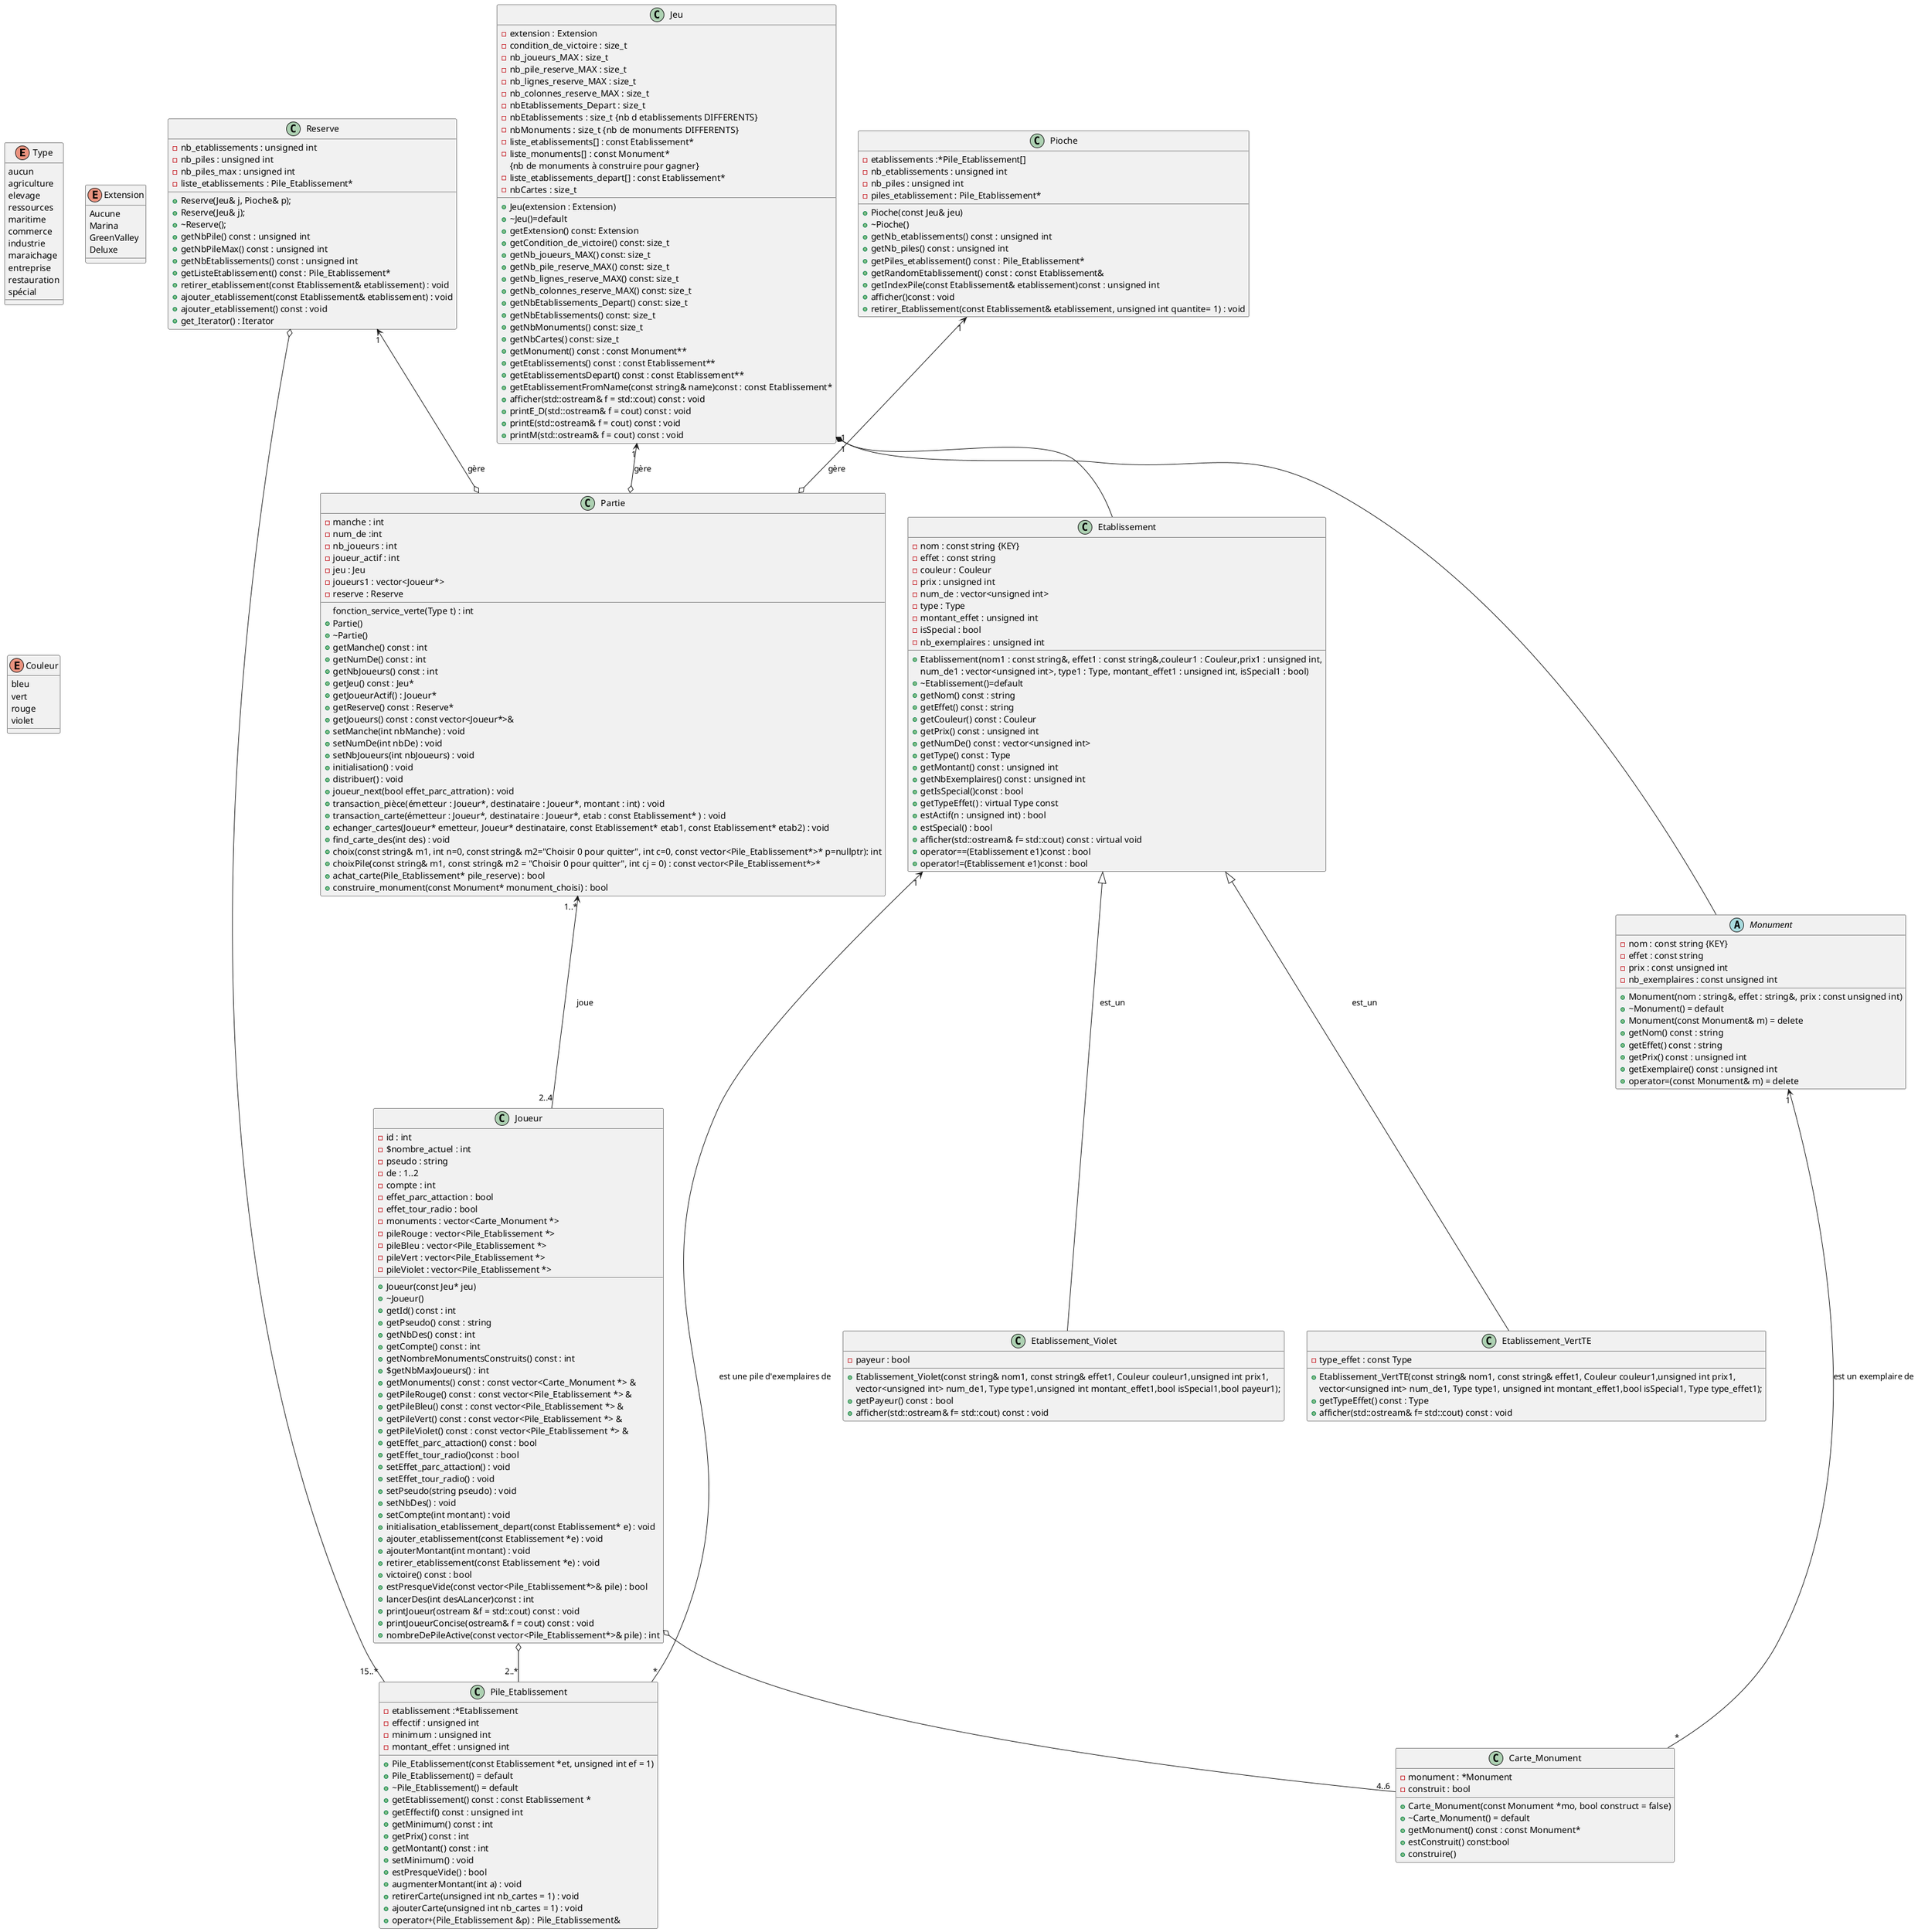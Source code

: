 @startuml


enum Type
enum Extension
enum Couleur
class Partie
class Jeu
class Monument
class Reserve
class Joueur
class Pile_Etablissement
class Pioche
class Etablissement

enum Type{
aucun
agriculture
elevage
ressources
maritime
commerce
industrie
maraichage
entreprise
restauration
spécial
}
enum Couleur {
bleu
vert
rouge
violet
}
enum Extension {
Aucune
Marina
GreenValley
Deluxe
}


class Jeu{
-extension : Extension
-condition_de_victoire : size_t
-nb_joueurs_MAX : size_t
-nb_pile_reserve_MAX : size_t
-nb_lignes_reserve_MAX : size_t
-nb_colonnes_reserve_MAX : size_t
-nbEtablissements_Depart : size_t
-nbEtablissements : size_t {nb d etablissements DIFFERENTS}
-nbMonuments : size_t {nb de monuments DIFFERENTS}
-liste_etablissements[] : const Etablissement* 
-liste_monuments[] : const Monument* 
{nb de monuments à construire pour gagner}
-liste_etablissements_depart[] : const Etablissement*
-nbCartes : size_t
}
Jeu : +Jeu(extension : Extension)
' Jeu : +Jeu(Extension e = Extension::Aucune, const size_t& cdv = 4, size_t nbj = 4,size_t nbpr = 15, size_t nblr = 3,
' Jeu : size_t nbcr = 5, size_t nbed = 2, size_t nbe = 15, size_t nbm = 4, size_t nbc = 108)
Jeu : + ~Jeu()=default

Jeu : +getExtension() const: Extension
Jeu : +getCondition_de_victoire() const: size_t
Jeu : +getNb_joueurs_MAX() const: size_t
Jeu : +getNb_pile_reserve_MAX() const: size_t
Jeu : +getNb_lignes_reserve_MAX() const: size_t
Jeu : +getNb_colonnes_reserve_MAX() const: size_t
Jeu : +getNbEtablissements_Depart() const: size_t
Jeu : +getNbEtablissements() const: size_t
Jeu : +getNbMonuments() const: size_t
Jeu : +getNbCartes() const: size_t
Jeu : +getMonument() const : const Monument**
Jeu : +getEtablissements() const : const Etablissement**
Jeu : +getEtablissementsDepart() const : const Etablissement** 
Jeu : +getEtablissementFromName(const string& name)const : const Etablissement* 

Jeu : +afficher(std::ostream& f = std::cout) const : void
Jeu : +printE_D(std::ostream& f = cout) const : void
Jeu : +printE(std::ostream& f = cout) const : void
Jeu : +printM(std::ostream& f = cout) const : void

class Etablissement{
 -nom : const string {KEY}
 -effet : const string
 -couleur : Couleur
 -prix : unsigned int
 -num_de : vector<unsigned int>
 -type : Type
 -montant_effet : unsigned int
 -isSpecial : bool
 -nb_exemplaires : unsigned int
}
Etablissement : +Etablissement(nom1 : const string&, effet1 : const string&,couleur1 : Couleur,prix1 : unsigned int,
Etablissement : num_de1 : vector<unsigned int>, type1 : Type, montant_effet1 : unsigned int, isSpecial1 : bool)
Etablissement : + ~Etablissement()=default

Etablissement : +getNom() const : string
Etablissement : +getEffet() const : string
Etablissement : +getCouleur() const : Couleur
Etablissement : +getPrix() const : unsigned int
Etablissement : +getNumDe() const : vector<unsigned int>
Etablissement : +getType() const : Type
Etablissement : +getMontant() const : unsigned int
Etablissement : +getNbExemplaires() const : unsigned int 
Etablissement : +getIsSpecial()const : bool
Etablissement : +getTypeEffet() : virtual Type const

Etablissement : +estActif(n : unsigned int) : bool
Etablissement : +estSpecial() : bool
Etablissement : +afficher(std::ostream& f= std::cout) const : virtual void
Etablissement : +operator==(Etablissement e1)const : bool
Etablissement : +operator!=(Etablissement e1)const : bool

class Etablissement_Violet{
 -payeur : bool
} 
'  TODO : Modifier l'ordre des types
Etablissement_Violet : +Etablissement_Violet(const string& nom1, const string& effet1, Couleur couleur1,unsigned int prix1,
Etablissement_Violet : vector<unsigned int> num_de1, Type type1,unsigned int montant_effet1,bool isSpecial1,bool payeur1);

Etablissement_Violet : +getPayeur() const : bool

Etablissement_Violet : +afficher(std::ostream& f= std::cout) const : void


class Etablissement_VertTE{
  -type_effet : const Type 
}
Etablissement_VertTE : +Etablissement_VertTE(const string& nom1, const string& effet1, Couleur couleur1,unsigned int prix1,    
Etablissement_VertTE : vector<unsigned int> num_de1, Type type1, unsigned int montant_effet1,bool isSpecial1, Type type_effet1);

Etablissement_VertTE : +getTypeEffet() const : Type 

Etablissement_VertTE : +afficher(std::ostream& f= std::cout) const : void

class Carte_Monument {
 -monument : *Monument
 -construit : bool
}
Carte_Monument : +Carte_Monument(const Monument *mo, bool construct = false)
Carte_Monument : + ~Carte_Monument() = default

Carte_Monument : +getMonument() const : const Monument* 

Carte_Monument : +estConstruit() const:bool
Carte_Monument : +construire()


class  Joueur{
 -id : int
 -$nombre_actuel : int
 -pseudo : string
 -de : 1..2
 -compte : int
  -effet_parc_attaction : bool
  -effet_tour_radio : bool
-monuments : vector<Carte_Monument *> 
-pileRouge : vector<Pile_Etablissement *>
-pileBleu : vector<Pile_Etablissement *>
-pileVert : vector<Pile_Etablissement *>
-pileViolet : vector<Pile_Etablissement *>
}
Joueur : +Joueur(const Jeu* jeu)
Joueur : + ~Joueur()

Joueur : +getId() const : int 
Joueur : +getPseudo() const : string 
Joueur : +getNbDes() const : int
Joueur : +getCompte() const : int
Joueur : +getNombreMonumentsConstruits() const : int
Joueur : +$getNbMaxJoueurs() : int
Joueur : +getMonuments() const : const vector<Carte_Monument *> &
Joueur : +getPileRouge() const : const vector<Pile_Etablissement *> & 
Joueur : +getPileBleu() const : const vector<Pile_Etablissement *> &
Joueur : +getPileVert() const : const vector<Pile_Etablissement *> &
Joueur : +getPileViolet() const : const vector<Pile_Etablissement *> &
Joueur : +getEffet_parc_attaction() const : bool
Joueur : +getEffet_tour_radio()const : bool

Joueur : +setEffet_parc_attaction() : void
Joueur : +setEffet_tour_radio() : void
Joueur : +setPseudo(string pseudo) : void
Joueur : +setNbDes() : void
Joueur : +setCompte(int montant) : void

Joueur : +initialisation_etablissement_depart(const Etablissement* e) : void
Joueur : +ajouter_etablissement(const Etablissement *e) : void
Joueur : +ajouterMontant(int montant) : void
Joueur : +retirer_etablissement(const Etablissement *e) : void
Joueur : +victoire() const : bool
Joueur : +estPresqueVide(const vector<Pile_Etablissement*>& pile) : bool
Joueur : +lancerDes(int desALancer)const : int
Joueur : +printJoueur(ostream &f = std::cout) const : void
Joueur : +printJoueurConcise(ostream& f = cout) const : void
Joueur : +nombreDePileActive(const vector<Pile_Etablissement*>& pile) : int

abstract Monument {
 -nom : const string {KEY}
 -effet : const string
 -prix : const unsigned int
 -nb_exemplaires : const unsigned int
}
Monument : +Monument(nom : string&, effet : string&, prix : const unsigned int)
Monument : + ~Monument() = default
Monument : +Monument(const Monument& m) = delete

Monument : +getNom() const : string
Monument : +getEffet() const : string
Monument : +getPrix() const : unsigned int
Monument : +getExemplaire() const : unsigned int

Monument : +operator=(const Monument& m) = delete


class Pile_Etablissement{
 -etablissement :*Etablissement
 -effectif : unsigned int
  -minimum : unsigned int
  -montant_effet : unsigned int
}
Pile_Etablissement : +Pile_Etablissement(const Etablissement *et, unsigned int ef = 1)
Pile_Etablissement : +Pile_Etablissement() = default
Pile_Etablissement : + ~Pile_Etablissement() = default

Pile_Etablissement : +getEtablissement() const : const Etablissement * 
Pile_Etablissement : +getEffectif() const : unsigned int 
Pile_Etablissement : +getMinimum() const : int
Pile_Etablissement : +getPrix() const : int
Pile_Etablissement : +getMontant() const : int

Pile_Etablissement : +setMinimum() : void

Pile_Etablissement : +estPresqueVide() : bool 
Pile_Etablissement : +augmenterMontant(int a) : void 
Pile_Etablissement : +retirerCarte(unsigned int nb_cartes = 1) : void
Pile_Etablissement : +ajouterCarte(unsigned int nb_cartes = 1) : void
Pile_Etablissement : +operator+(Pile_Etablissement &p) : Pile_Etablissement& 



class Pioche{
 -etablissements :*Pile_Etablissement[]
  -nb_etablissements : unsigned int 
  -nb_piles : unsigned int 
  -piles_etablissement : Pile_Etablissement* 
}
Pioche : +Pioche(const Jeu& jeu)
Pioche : + ~Pioche()

Pioche : +getNb_etablissements() const : unsigned int 
Pioche : +getNb_piles() const : unsigned int 
Pioche : +getPiles_etablissement() const : Pile_Etablissement*
Pioche : +getRandomEtablissement() const : const Etablissement& 
Pioche : +getIndexPile(const Etablissement& etablissement)const : unsigned int 

Pioche : +afficher()const : void
Pioche : +retirer_Etablissement(const Etablissement& etablissement, unsigned int quantite= 1) : void

class  Reserve{
    -nb_etablissements : unsigned int 
    -nb_piles : unsigned int 
    -nb_piles_max : unsigned int
    -liste_etablissements : Pile_Etablissement* 
}
Reserve : +Reserve(Jeu& j, Pioche& p);
Reserve : +Reserve(Jeu& j);
Reserve : + ~Reserve();

Reserve : +getNbPile() const : unsigned int 
Reserve : +getNbPileMax() const : unsigned int 
Reserve : +getNbEtablissements() const : unsigned int 
Reserve : +getListeEtablissement() const : Pile_Etablissement* 

Reserve : +retirer_etablissement(const Etablissement& etablissement) : void 
Reserve : +ajouter_etablissement(const Etablissement& etablissement) : void 
Reserve : +ajouter_etablissement() const : void
Reserve : +get_Iterator() : Iterator

class  Partie{
 -manche : int
 -num_de :int
 -nb_joueurs : int
'  -nb_monuments :int
'  -nb_etablissements :int
 -joueur_actif : int
 -jeu : Jeu
 -joueurs1 : vector<Joueur*>
 -reserve : Reserve
 fonction_service_verte(Type t) : int 
}
Partie : + Partie()
Partie : + ~Partie()


Partie : +getManche() const : int
Partie : +getNumDe() const : int
Partie : +getNbJoueurs() const : int
Partie : +getJeu() const : Jeu* 
Partie : +getJoueurActif() : Joueur* 
Partie : +getReserve() const : Reserve* 
Partie : +getJoueurs() const : const vector<Joueur*>& 


Partie : +setManche(int nbManche) : void
Partie : +setNumDe(int nbDe) : void
Partie : +setNbJoueurs(int nbJoueurs) : void


Partie : +initialisation() : void
Partie : +distribuer() : void
Partie : +joueur_next(bool effet_parc_attration) : void
Partie : +transaction_pièce(émetteur : Joueur*, destinataire : Joueur*, montant : int) : void
Partie : +transaction_carte(émetteur : Joueur*, destinataire : Joueur*, etab : const Etablissement* ) : void
Partie : +echanger_cartes(Joueur* emetteur, Joueur* destinataire, const Etablissement* etab1, const Etablissement* etab2) : void
Partie : +find_carte_des(int des) : void
Partie : +choix(const string& m1, int n=0, const string& m2="Choisir 0 pour quitter", int c=0, const vector<Pile_Etablissement*>* p=nullptr): int
Partie : +choixPile(const string& m1, const string& m2 = "Choisir 0 pour quitter", int cj = 0) : const vector<Pile_Etablissement*>* 
Partie : +achat_carte(Pile_Etablissement* pile_reserve) : bool
Partie : +construire_monument(const Monument* monument_choisi) : bool


' Partie : +tour_joueur(joueur : Joueur)
' Partie : +regarder_etablissements (joueur : Joueur, couleur : Couleur)
' Partie : +application_regle_standard (couleur : Couleur)
' Partie : +application_regle_speciale (pile_joueur : Pile)
' Partie : +achat_carte (joueur : Joueur, pile_reserve : Pile) : bool
' Partie : +construire_monument(const Monument* monument_choisi) : bool







Etablissement <|-- Etablissement_Violet : "est_un"
Etablissement <|-- Etablissement_VertTE : "est_un"
Jeu "1" <--o Partie:"gère"
Reserve "1" <--o Partie:"gère"
Pioche "1" <--o Partie:"gère"
Partie "1..*" <-- "2..4" Joueur :"joue"
Jeu "1" *-- Monument
Jeu "1" *-- Etablissement
Joueur o-- "4..6" Carte_Monument
Joueur  o-- "2..*" Pile_Etablissement
Reserve o-- "15..*" Pile_Etablissement
Etablissement  "1"<-- "*" Pile_Etablissement : "est une pile d'exemplaires de"
Monument "1" <-- "*" Carte_Monument :"est un exemplaire de"
@enduml